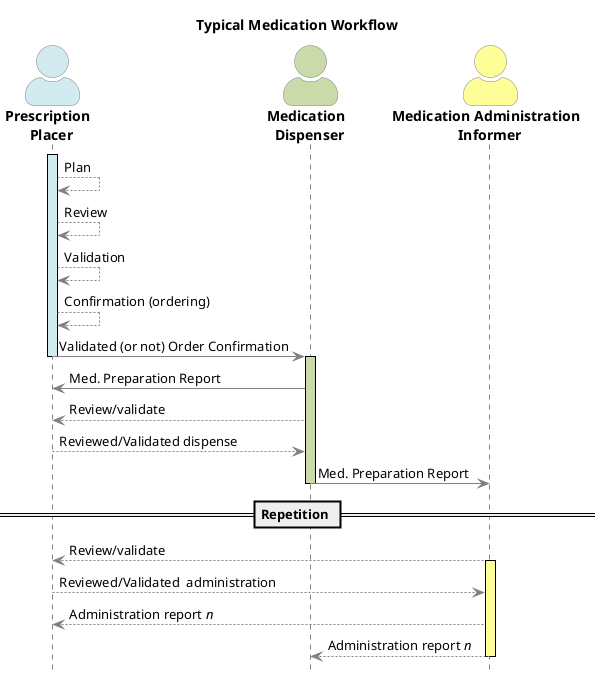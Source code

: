 @startuml
title Typical Medication Workflow
skinparam actorStyle awesome

skinparam sequence {
ArrowColor gray
ActorBorderColor gray
LifeLineBorderColor black
}
skinparam shadowing false
hide footbox


actor "**Prescription** \n **Placer**" as P #d1ebf1
actor "**Medication** \n **Dispenser**" as PD #cadaa9
actor "**Medication Administration** \n **Informer**" as MAI #ffff99

activate P #d1ebf1

P --> P: Plan
P --> P: Review
P --> P: Validation
P --> P: Confirmation (ordering)


P -> PD: Validated (or not) Order Confirmation
deactivate P

activate PD #cadaa9




PD -> P: Med. Preparation Report
PD --> P: Review/validate
P --> PD: Reviewed/Validated dispense

PD -> MAI: Med. Preparation Report
deactivate PD

== Repetition ==


MAI --> P: Review/validate
activate MAI #ffff99

P --> MAI: Reviewed/Validated  administration
MAI --> P: Administration report <i>n</i>

MAI --> PD: Administration report <i>n</i>



deactivate MAI

@enduml